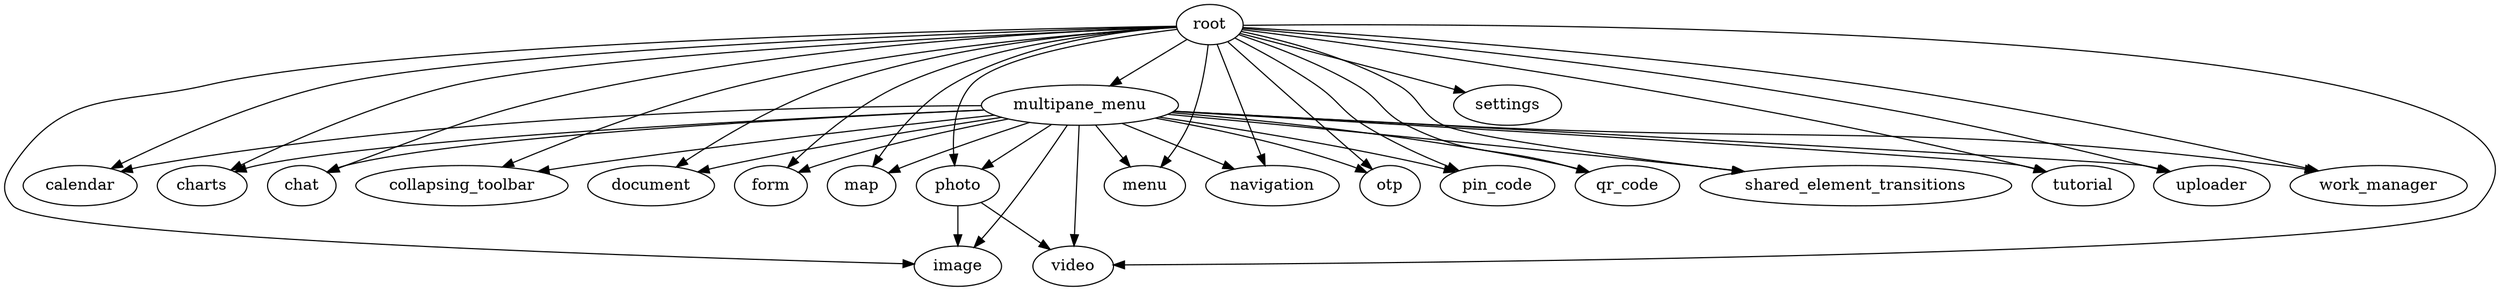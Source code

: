 digraph {
calendar
charts
chat
collapsing_toolbar
document
form
image
map
menu
multipane_menu
navigation
otp
photo
pin_code
qr_code
root
settings
shared_element_transitions
tutorial
uploader
video
work_manager
multipane_menu -> calendar
multipane_menu -> charts
multipane_menu -> chat
multipane_menu -> collapsing_toolbar
multipane_menu -> document
multipane_menu -> form
multipane_menu -> image
multipane_menu -> map
multipane_menu -> menu
multipane_menu -> navigation
multipane_menu -> otp
multipane_menu -> photo
multipane_menu -> pin_code
multipane_menu -> qr_code
multipane_menu -> shared_element_transitions
multipane_menu -> tutorial
multipane_menu -> uploader
multipane_menu -> video
multipane_menu -> work_manager
photo -> image
photo -> video
root -> calendar
root -> charts
root -> chat
root -> collapsing_toolbar
root -> document
root -> form
root -> image
root -> map
root -> menu
root -> multipane_menu
root -> navigation
root -> otp
root -> photo
root -> pin_code
root -> qr_code
root -> settings
root -> shared_element_transitions
root -> tutorial
root -> uploader
root -> video
root -> work_manager
}

